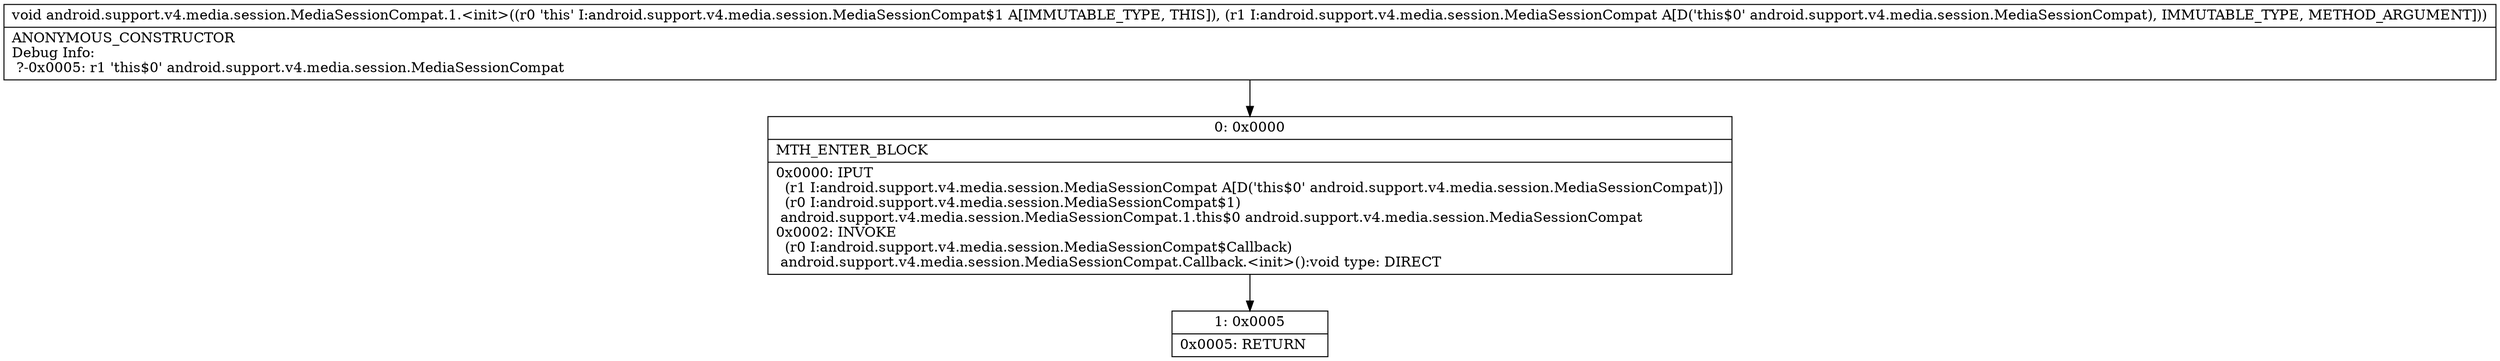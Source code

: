 digraph "CFG forandroid.support.v4.media.session.MediaSessionCompat.1.\<init\>(Landroid\/support\/v4\/media\/session\/MediaSessionCompat;)V" {
Node_0 [shape=record,label="{0\:\ 0x0000|MTH_ENTER_BLOCK\l|0x0000: IPUT  \l  (r1 I:android.support.v4.media.session.MediaSessionCompat A[D('this$0' android.support.v4.media.session.MediaSessionCompat)])\l  (r0 I:android.support.v4.media.session.MediaSessionCompat$1)\l android.support.v4.media.session.MediaSessionCompat.1.this$0 android.support.v4.media.session.MediaSessionCompat \l0x0002: INVOKE  \l  (r0 I:android.support.v4.media.session.MediaSessionCompat$Callback)\l android.support.v4.media.session.MediaSessionCompat.Callback.\<init\>():void type: DIRECT \l}"];
Node_1 [shape=record,label="{1\:\ 0x0005|0x0005: RETURN   \l}"];
MethodNode[shape=record,label="{void android.support.v4.media.session.MediaSessionCompat.1.\<init\>((r0 'this' I:android.support.v4.media.session.MediaSessionCompat$1 A[IMMUTABLE_TYPE, THIS]), (r1 I:android.support.v4.media.session.MediaSessionCompat A[D('this$0' android.support.v4.media.session.MediaSessionCompat), IMMUTABLE_TYPE, METHOD_ARGUMENT]))  | ANONYMOUS_CONSTRUCTOR\lDebug Info:\l  ?\-0x0005: r1 'this$0' android.support.v4.media.session.MediaSessionCompat\l}"];
MethodNode -> Node_0;
Node_0 -> Node_1;
}

